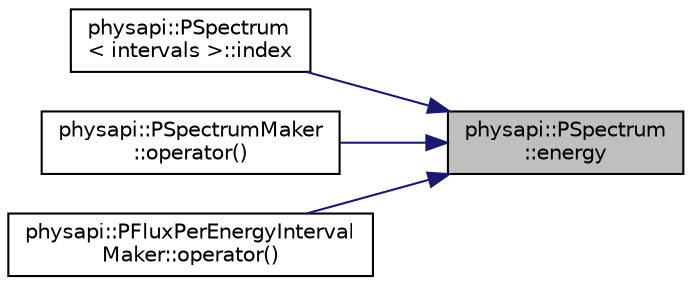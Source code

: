 digraph "physapi::PSpectrum::energy"
{
 // LATEX_PDF_SIZE
  edge [fontname="Helvetica",fontsize="10",labelfontname="Helvetica",labelfontsize="10"];
  node [fontname="Helvetica",fontsize="10",shape=record];
  rankdir="RL";
  Node1 [label="physapi::PSpectrum\l::energy",height=0.2,width=0.4,color="black", fillcolor="grey75", style="filled", fontcolor="black",tooltip="Get the energy of the corresponding interval."];
  Node1 -> Node2 [dir="back",color="midnightblue",fontsize="10",style="solid",fontname="Helvetica"];
  Node2 [label="physapi::PSpectrum\l\< intervals \>::index",height=0.2,width=0.4,color="black", fillcolor="white", style="filled",URL="$classphysapi_1_1_p_spectrum.html#ace5940b23971be68974fca5d1cfd16af",tooltip="Get the index that corresponds to the given energy."];
  Node1 -> Node3 [dir="back",color="midnightblue",fontsize="10",style="solid",fontname="Helvetica"];
  Node3 [label="physapi::PSpectrumMaker\l::operator()",height=0.2,width=0.4,color="black", fillcolor="white", style="filled",URL="$classphysapi_1_1_p_spectrum_maker.html#a678cd05ad7b84469974cc19ed4c59cd6",tooltip="Make the spectrum."];
  Node1 -> Node4 [dir="back",color="midnightblue",fontsize="10",style="solid",fontname="Helvetica"];
  Node4 [label="physapi::PFluxPerEnergyInterval\lMaker::operator()",height=0.2,width=0.4,color="black", fillcolor="white", style="filled",URL="$classphysapi_1_1_p_flux_per_energy_interval_maker.html#ab5e0ed3a4166fc9f28b7231bb92ecbe2",tooltip="Get a flux per energyIntervals interval built from the given spectrum."];
}

